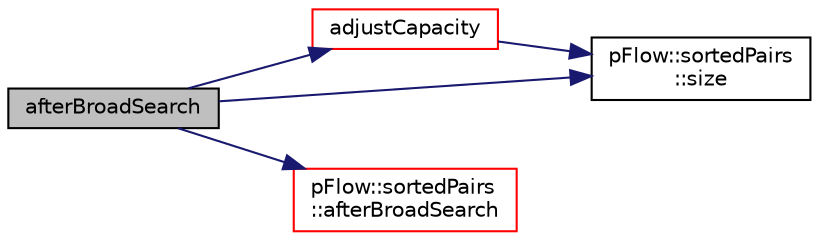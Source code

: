 digraph "afterBroadSearch"
{
 // LATEX_PDF_SIZE
  edge [fontname="Helvetica",fontsize="10",labelfontname="Helvetica",labelfontsize="10"];
  node [fontname="Helvetica",fontsize="10",shape=record];
  rankdir="LR";
  Node1 [label="afterBroadSearch",height=0.2,width=0.4,color="black", fillcolor="grey75", style="filled", fontcolor="black",tooltip=" "];
  Node1 -> Node2 [color="midnightblue",fontsize="10",style="solid",fontname="Helvetica"];
  Node2 [label="adjustCapacity",height=0.2,width=0.4,color="red", fillcolor="white", style="filled",URL="$classpFlow_1_1sortedContactList.html#a094cab68474f9d487c8113228caf8c1a",tooltip=" "];
  Node2 -> Node4 [color="midnightblue",fontsize="10",style="solid",fontname="Helvetica"];
  Node4 [label="pFlow::sortedPairs\l::size",height=0.2,width=0.4,color="black", fillcolor="white", style="filled",URL="$classpFlow_1_1sortedPairs.html#a91e42e32d0d132f5a4ea77685e441f12",tooltip=" "];
  Node1 -> Node5 [color="midnightblue",fontsize="10",style="solid",fontname="Helvetica"];
  Node5 [label="pFlow::sortedPairs\l::afterBroadSearch",height=0.2,width=0.4,color="red", fillcolor="white", style="filled",URL="$classpFlow_1_1sortedPairs.html#a6141d3224e90a32108452817d4e08ea8",tooltip=" "];
  Node1 -> Node4 [color="midnightblue",fontsize="10",style="solid",fontname="Helvetica"];
}
